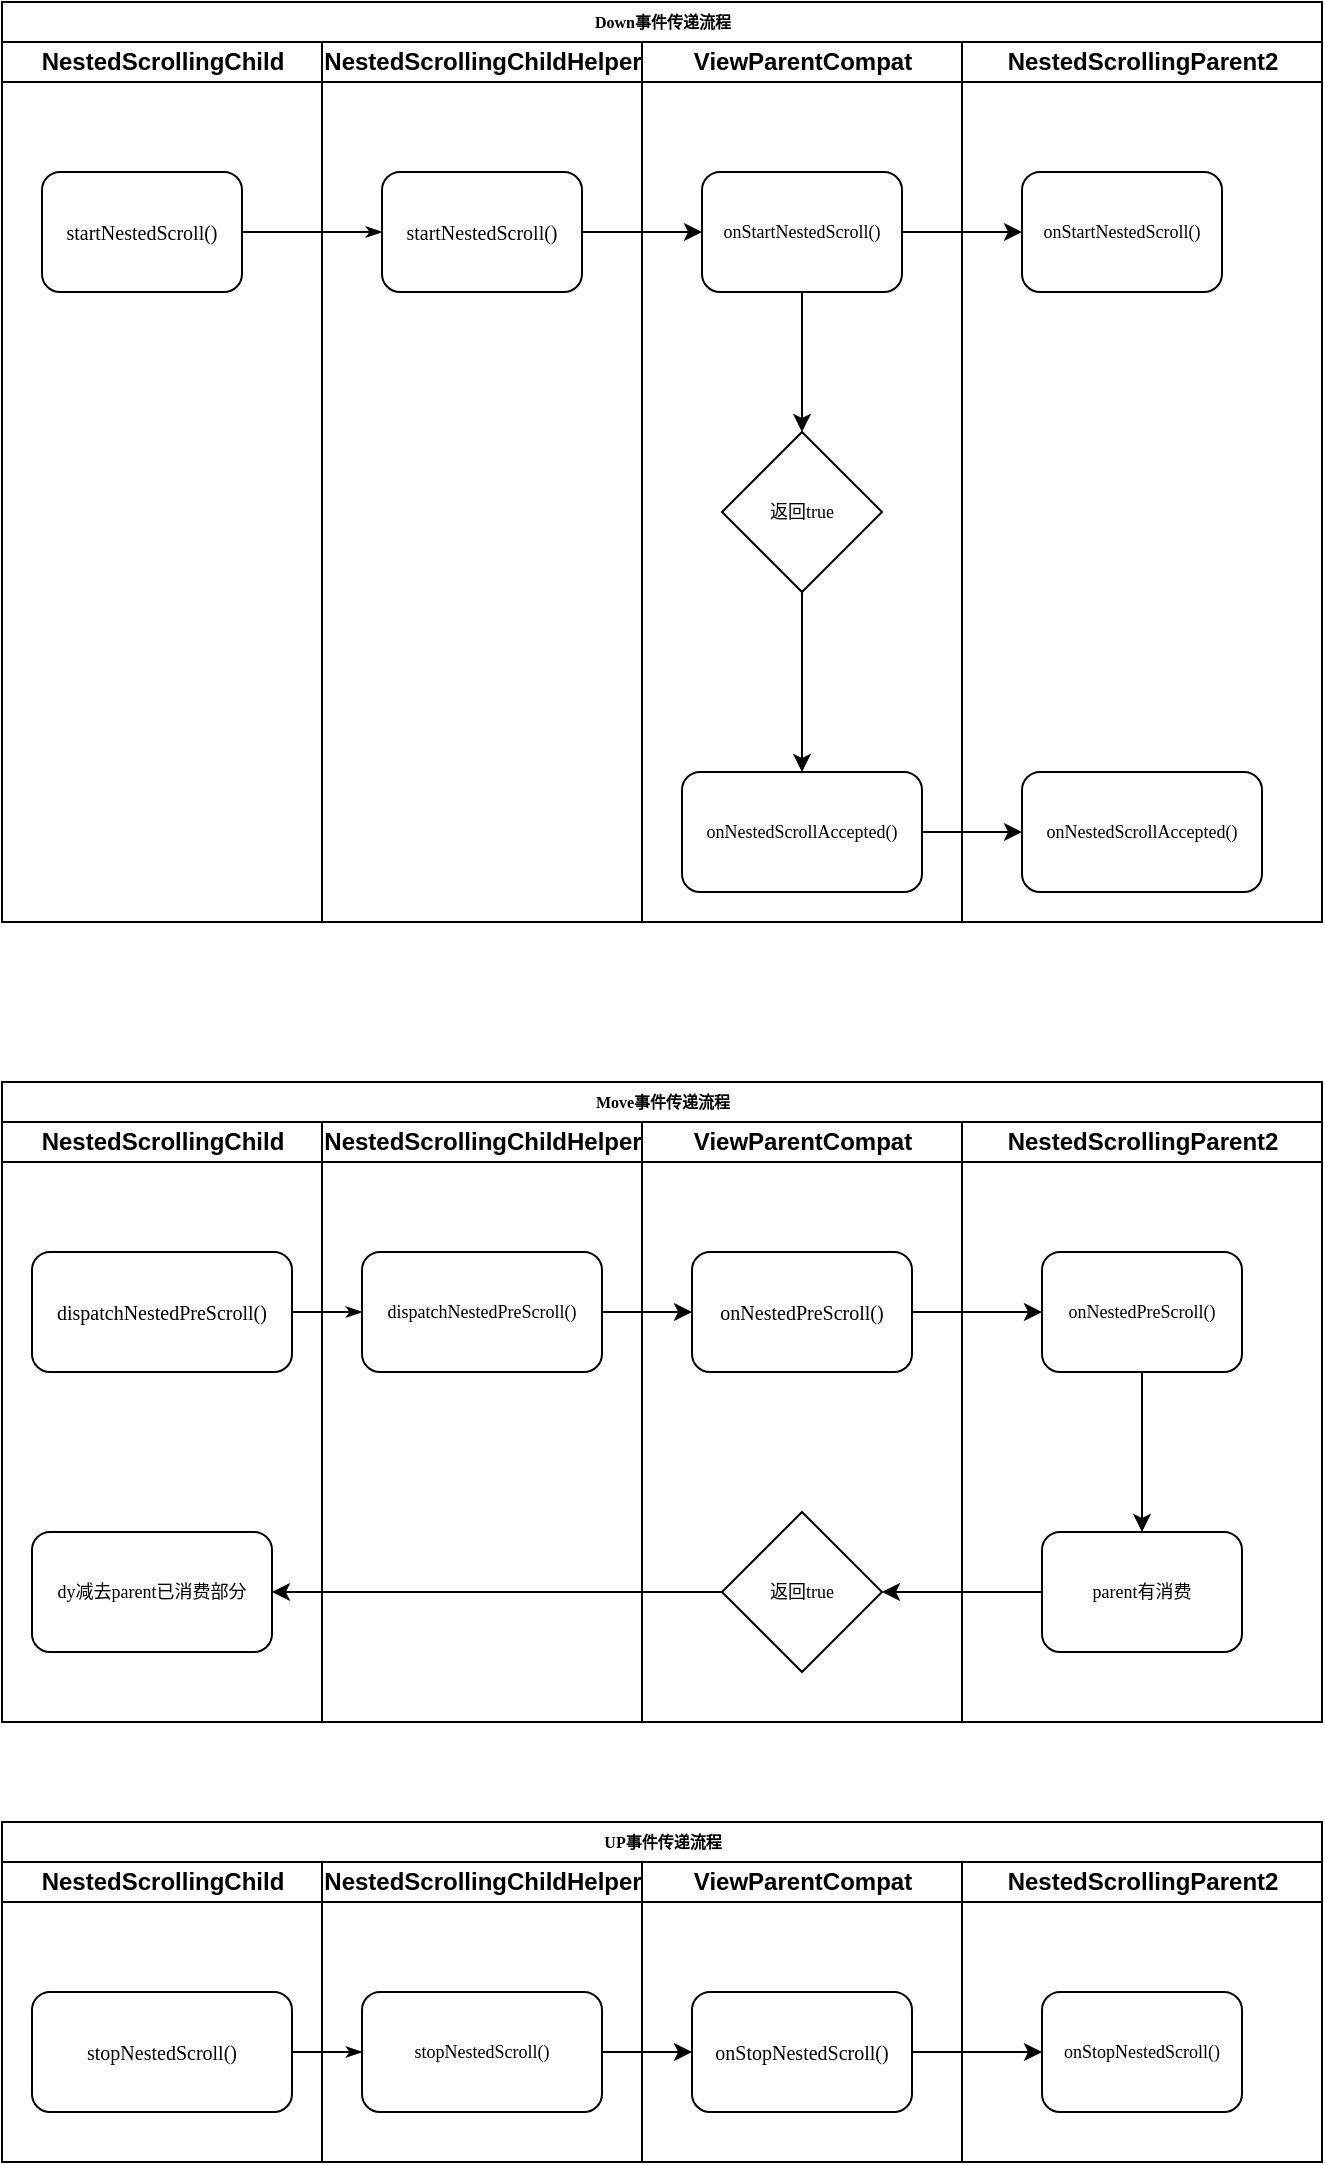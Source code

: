 <mxfile version="22.1.5" type="github" pages="3">
  <diagram id="prtHgNgQTEPvFCAcTncT" name="嵌套滑动流程">
    <mxGraphModel dx="781" dy="823" grid="1" gridSize="10" guides="1" tooltips="1" connect="1" arrows="1" fold="1" page="1" pageScale="1" pageWidth="827" pageHeight="1169" math="0" shadow="0">
      <root>
        <mxCell id="0" />
        <mxCell id="1" parent="0" />
        <mxCell id="AE5qRC9WL9pZ0f7ZzGPy-1" value="Down事件传递流程" style="swimlane;html=1;childLayout=stackLayout;startSize=20;rounded=0;shadow=0;labelBackgroundColor=none;strokeWidth=1;fontFamily=Verdana;fontSize=8;align=center;" vertex="1" parent="1">
          <mxGeometry x="20" y="20" width="660" height="460" as="geometry" />
        </mxCell>
        <mxCell id="AE5qRC9WL9pZ0f7ZzGPy-2" value="&lt;div class=&quot;lake-content&quot;&gt;NestedScrollingChild&lt;/div&gt;" style="swimlane;html=1;startSize=20;" vertex="1" parent="AE5qRC9WL9pZ0f7ZzGPy-1">
          <mxGeometry y="20" width="160" height="440" as="geometry" />
        </mxCell>
        <mxCell id="AE5qRC9WL9pZ0f7ZzGPy-3" value="&lt;font style=&quot;font-size: 10px;&quot;&gt;startNestedScroll()&lt;/font&gt;" style="rounded=1;whiteSpace=wrap;html=1;shadow=0;labelBackgroundColor=none;strokeWidth=1;fontFamily=Verdana;fontSize=8;align=center;" vertex="1" parent="AE5qRC9WL9pZ0f7ZzGPy-2">
          <mxGeometry x="20" y="65" width="100" height="60" as="geometry" />
        </mxCell>
        <mxCell id="AE5qRC9WL9pZ0f7ZzGPy-6" style="edgeStyle=orthogonalEdgeStyle;rounded=1;html=1;labelBackgroundColor=none;startArrow=none;startFill=0;startSize=5;endArrow=classicThin;endFill=1;endSize=5;jettySize=auto;orthogonalLoop=1;strokeWidth=1;fontFamily=Verdana;fontSize=8" edge="1" parent="AE5qRC9WL9pZ0f7ZzGPy-1" source="AE5qRC9WL9pZ0f7ZzGPy-3" target="AE5qRC9WL9pZ0f7ZzGPy-22">
          <mxGeometry relative="1" as="geometry" />
        </mxCell>
        <mxCell id="AE5qRC9WL9pZ0f7ZzGPy-21" value="NestedScrollingChildHelper" style="swimlane;html=1;startSize=20;" vertex="1" parent="AE5qRC9WL9pZ0f7ZzGPy-1">
          <mxGeometry x="160" y="20" width="160" height="440" as="geometry" />
        </mxCell>
        <mxCell id="AE5qRC9WL9pZ0f7ZzGPy-22" value="startNestedScroll()" style="rounded=1;whiteSpace=wrap;html=1;shadow=0;labelBackgroundColor=none;strokeWidth=1;fontFamily=Verdana;fontSize=10;align=center;" vertex="1" parent="AE5qRC9WL9pZ0f7ZzGPy-21">
          <mxGeometry x="30" y="65" width="100" height="60" as="geometry" />
        </mxCell>
        <mxCell id="AE5qRC9WL9pZ0f7ZzGPy-23" value="ViewParentCompat" style="swimlane;html=1;startSize=20;" vertex="1" parent="AE5qRC9WL9pZ0f7ZzGPy-1">
          <mxGeometry x="320" y="20" width="160" height="440" as="geometry" />
        </mxCell>
        <mxCell id="AE5qRC9WL9pZ0f7ZzGPy-51" value="" style="edgeStyle=orthogonalEdgeStyle;rounded=0;orthogonalLoop=1;jettySize=auto;html=1;" edge="1" parent="AE5qRC9WL9pZ0f7ZzGPy-23" source="AE5qRC9WL9pZ0f7ZzGPy-46" target="AE5qRC9WL9pZ0f7ZzGPy-50">
          <mxGeometry relative="1" as="geometry" />
        </mxCell>
        <mxCell id="AE5qRC9WL9pZ0f7ZzGPy-46" value="onStartNestedScroll()" style="rounded=1;whiteSpace=wrap;html=1;shadow=0;labelBackgroundColor=none;strokeWidth=1;fontFamily=Verdana;fontSize=9;align=center;" vertex="1" parent="AE5qRC9WL9pZ0f7ZzGPy-23">
          <mxGeometry x="30" y="65" width="100" height="60" as="geometry" />
        </mxCell>
        <mxCell id="AE5qRC9WL9pZ0f7ZzGPy-53" value="" style="edgeStyle=orthogonalEdgeStyle;rounded=0;orthogonalLoop=1;jettySize=auto;html=1;" edge="1" parent="AE5qRC9WL9pZ0f7ZzGPy-23" source="AE5qRC9WL9pZ0f7ZzGPy-50" target="AE5qRC9WL9pZ0f7ZzGPy-52">
          <mxGeometry relative="1" as="geometry" />
        </mxCell>
        <mxCell id="AE5qRC9WL9pZ0f7ZzGPy-50" value="返回true" style="rhombus;whiteSpace=wrap;html=1;fontSize=9;fontFamily=Verdana;rounded=0;shadow=0;labelBackgroundColor=none;strokeWidth=1;" vertex="1" parent="AE5qRC9WL9pZ0f7ZzGPy-23">
          <mxGeometry x="40" y="195" width="80" height="80" as="geometry" />
        </mxCell>
        <mxCell id="AE5qRC9WL9pZ0f7ZzGPy-52" value="onNestedScrollAccepted()" style="whiteSpace=wrap;html=1;fontSize=9;fontFamily=Verdana;rounded=1;shadow=0;labelBackgroundColor=none;strokeWidth=1;" vertex="1" parent="AE5qRC9WL9pZ0f7ZzGPy-23">
          <mxGeometry x="20" y="365" width="120" height="60" as="geometry" />
        </mxCell>
        <mxCell id="AE5qRC9WL9pZ0f7ZzGPy-47" value="" style="edgeStyle=orthogonalEdgeStyle;rounded=0;orthogonalLoop=1;jettySize=auto;html=1;" edge="1" parent="AE5qRC9WL9pZ0f7ZzGPy-1" source="AE5qRC9WL9pZ0f7ZzGPy-22" target="AE5qRC9WL9pZ0f7ZzGPy-46">
          <mxGeometry relative="1" as="geometry" />
        </mxCell>
        <mxCell id="AE5qRC9WL9pZ0f7ZzGPy-49" value="" style="edgeStyle=orthogonalEdgeStyle;rounded=0;orthogonalLoop=1;jettySize=auto;html=1;" edge="1" parent="AE5qRC9WL9pZ0f7ZzGPy-1" source="AE5qRC9WL9pZ0f7ZzGPy-46" target="AE5qRC9WL9pZ0f7ZzGPy-48">
          <mxGeometry relative="1" as="geometry" />
        </mxCell>
        <mxCell id="AE5qRC9WL9pZ0f7ZzGPy-55" value="" style="edgeStyle=orthogonalEdgeStyle;rounded=0;orthogonalLoop=1;jettySize=auto;html=1;" edge="1" parent="AE5qRC9WL9pZ0f7ZzGPy-1" source="AE5qRC9WL9pZ0f7ZzGPy-52" target="AE5qRC9WL9pZ0f7ZzGPy-54">
          <mxGeometry relative="1" as="geometry" />
        </mxCell>
        <mxCell id="AE5qRC9WL9pZ0f7ZzGPy-28" value="NestedScrollingParent2" style="swimlane;html=1;startSize=20;" vertex="1" parent="AE5qRC9WL9pZ0f7ZzGPy-1">
          <mxGeometry x="480" y="20" width="180" height="440" as="geometry" />
        </mxCell>
        <mxCell id="AE5qRC9WL9pZ0f7ZzGPy-48" value="onStartNestedScroll()" style="rounded=1;whiteSpace=wrap;html=1;shadow=0;labelBackgroundColor=none;strokeWidth=1;fontFamily=Verdana;fontSize=9;align=center;" vertex="1" parent="AE5qRC9WL9pZ0f7ZzGPy-28">
          <mxGeometry x="30" y="65" width="100" height="60" as="geometry" />
        </mxCell>
        <mxCell id="AE5qRC9WL9pZ0f7ZzGPy-54" value="onNestedScrollAccepted()" style="whiteSpace=wrap;html=1;fontSize=9;fontFamily=Verdana;rounded=1;shadow=0;labelBackgroundColor=none;strokeWidth=1;" vertex="1" parent="AE5qRC9WL9pZ0f7ZzGPy-28">
          <mxGeometry x="30" y="365" width="120" height="60" as="geometry" />
        </mxCell>
        <mxCell id="AE5qRC9WL9pZ0f7ZzGPy-58" value="Move事件传递流程" style="swimlane;html=1;childLayout=stackLayout;startSize=20;rounded=0;shadow=0;labelBackgroundColor=none;strokeWidth=1;fontFamily=Verdana;fontSize=8;align=center;" vertex="1" parent="1">
          <mxGeometry x="20" y="560" width="660" height="320" as="geometry" />
        </mxCell>
        <mxCell id="AE5qRC9WL9pZ0f7ZzGPy-59" value="&lt;div class=&quot;lake-content&quot;&gt;NestedScrollingChild&lt;/div&gt;" style="swimlane;html=1;startSize=20;" vertex="1" parent="AE5qRC9WL9pZ0f7ZzGPy-58">
          <mxGeometry y="20" width="160" height="300" as="geometry" />
        </mxCell>
        <mxCell id="AE5qRC9WL9pZ0f7ZzGPy-60" value="&lt;div data-lake_diagram_content_editor_data=&quot;true&quot; style=&quot;font-size: 10px;&quot;&gt;dispatchNestedPreScroll()&lt;/div&gt;" style="rounded=1;whiteSpace=wrap;html=1;shadow=0;labelBackgroundColor=none;strokeWidth=1;fontFamily=Verdana;fontSize=10;align=center;" vertex="1" parent="AE5qRC9WL9pZ0f7ZzGPy-59">
          <mxGeometry x="15" y="65" width="130" height="60" as="geometry" />
        </mxCell>
        <mxCell id="AE5qRC9WL9pZ0f7ZzGPy-76" value="dy减去parent已消费部分" style="whiteSpace=wrap;html=1;fontSize=9;fontFamily=Verdana;rounded=1;shadow=0;labelBackgroundColor=none;strokeWidth=1;" vertex="1" parent="AE5qRC9WL9pZ0f7ZzGPy-59">
          <mxGeometry x="15" y="205" width="120" height="60" as="geometry" />
        </mxCell>
        <mxCell id="AE5qRC9WL9pZ0f7ZzGPy-61" style="edgeStyle=orthogonalEdgeStyle;rounded=1;html=1;labelBackgroundColor=none;startArrow=none;startFill=0;startSize=5;endArrow=classicThin;endFill=1;endSize=5;jettySize=auto;orthogonalLoop=1;strokeWidth=1;fontFamily=Verdana;fontSize=8" edge="1" parent="AE5qRC9WL9pZ0f7ZzGPy-58" source="AE5qRC9WL9pZ0f7ZzGPy-60" target="AE5qRC9WL9pZ0f7ZzGPy-63">
          <mxGeometry relative="1" as="geometry" />
        </mxCell>
        <mxCell id="AE5qRC9WL9pZ0f7ZzGPy-62" value="NestedScrollingChildHelper" style="swimlane;html=1;startSize=20;" vertex="1" parent="AE5qRC9WL9pZ0f7ZzGPy-58">
          <mxGeometry x="160" y="20" width="160" height="300" as="geometry" />
        </mxCell>
        <mxCell id="AE5qRC9WL9pZ0f7ZzGPy-63" value="dispatchNestedPreScroll()" style="rounded=1;whiteSpace=wrap;html=1;shadow=0;labelBackgroundColor=none;strokeWidth=1;fontFamily=Verdana;fontSize=9;align=center;" vertex="1" parent="AE5qRC9WL9pZ0f7ZzGPy-62">
          <mxGeometry x="20" y="65" width="120" height="60" as="geometry" />
        </mxCell>
        <mxCell id="AE5qRC9WL9pZ0f7ZzGPy-64" value="ViewParentCompat" style="swimlane;html=1;startSize=20;" vertex="1" parent="AE5qRC9WL9pZ0f7ZzGPy-58">
          <mxGeometry x="320" y="20" width="160" height="300" as="geometry" />
        </mxCell>
        <mxCell id="AE5qRC9WL9pZ0f7ZzGPy-66" value="onNestedPreScroll()" style="rounded=1;whiteSpace=wrap;html=1;shadow=0;labelBackgroundColor=none;strokeWidth=1;fontFamily=Verdana;fontSize=10;align=center;" vertex="1" parent="AE5qRC9WL9pZ0f7ZzGPy-64">
          <mxGeometry x="25" y="65" width="110" height="60" as="geometry" />
        </mxCell>
        <mxCell id="AE5qRC9WL9pZ0f7ZzGPy-68" value="返回true" style="rhombus;whiteSpace=wrap;html=1;fontSize=9;fontFamily=Verdana;rounded=0;shadow=0;labelBackgroundColor=none;strokeWidth=1;" vertex="1" parent="AE5qRC9WL9pZ0f7ZzGPy-64">
          <mxGeometry x="40" y="195" width="80" height="80" as="geometry" />
        </mxCell>
        <mxCell id="AE5qRC9WL9pZ0f7ZzGPy-70" value="" style="edgeStyle=orthogonalEdgeStyle;rounded=0;orthogonalLoop=1;jettySize=auto;html=1;" edge="1" parent="AE5qRC9WL9pZ0f7ZzGPy-58" source="AE5qRC9WL9pZ0f7ZzGPy-63" target="AE5qRC9WL9pZ0f7ZzGPy-66">
          <mxGeometry relative="1" as="geometry" />
        </mxCell>
        <mxCell id="AE5qRC9WL9pZ0f7ZzGPy-71" value="" style="edgeStyle=orthogonalEdgeStyle;rounded=0;orthogonalLoop=1;jettySize=auto;html=1;" edge="1" parent="AE5qRC9WL9pZ0f7ZzGPy-58" source="AE5qRC9WL9pZ0f7ZzGPy-66" target="AE5qRC9WL9pZ0f7ZzGPy-74">
          <mxGeometry relative="1" as="geometry" />
        </mxCell>
        <mxCell id="AE5qRC9WL9pZ0f7ZzGPy-73" value="NestedScrollingParent2" style="swimlane;html=1;startSize=20;" vertex="1" parent="AE5qRC9WL9pZ0f7ZzGPy-58">
          <mxGeometry x="480" y="20" width="180" height="300" as="geometry" />
        </mxCell>
        <mxCell id="AE5qRC9WL9pZ0f7ZzGPy-79" value="" style="edgeStyle=orthogonalEdgeStyle;rounded=0;orthogonalLoop=1;jettySize=auto;html=1;" edge="1" parent="AE5qRC9WL9pZ0f7ZzGPy-73" source="AE5qRC9WL9pZ0f7ZzGPy-74" target="AE5qRC9WL9pZ0f7ZzGPy-78">
          <mxGeometry relative="1" as="geometry" />
        </mxCell>
        <mxCell id="AE5qRC9WL9pZ0f7ZzGPy-74" value="onNestedPreScroll()" style="rounded=1;whiteSpace=wrap;html=1;shadow=0;labelBackgroundColor=none;strokeWidth=1;fontFamily=Verdana;fontSize=9;align=center;" vertex="1" parent="AE5qRC9WL9pZ0f7ZzGPy-73">
          <mxGeometry x="40" y="65" width="100" height="60" as="geometry" />
        </mxCell>
        <mxCell id="AE5qRC9WL9pZ0f7ZzGPy-78" value="parent有消费" style="rounded=1;whiteSpace=wrap;html=1;shadow=0;labelBackgroundColor=none;strokeWidth=1;fontFamily=Verdana;fontSize=9;align=center;" vertex="1" parent="AE5qRC9WL9pZ0f7ZzGPy-73">
          <mxGeometry x="40" y="205" width="100" height="60" as="geometry" />
        </mxCell>
        <mxCell id="AE5qRC9WL9pZ0f7ZzGPy-80" value="" style="edgeStyle=orthogonalEdgeStyle;rounded=0;orthogonalLoop=1;jettySize=auto;html=1;" edge="1" parent="AE5qRC9WL9pZ0f7ZzGPy-58" source="AE5qRC9WL9pZ0f7ZzGPy-78" target="AE5qRC9WL9pZ0f7ZzGPy-68">
          <mxGeometry relative="1" as="geometry" />
        </mxCell>
        <mxCell id="AE5qRC9WL9pZ0f7ZzGPy-82" value="" style="edgeStyle=orthogonalEdgeStyle;rounded=0;orthogonalLoop=1;jettySize=auto;html=1;entryX=1;entryY=0.5;entryDx=0;entryDy=0;" edge="1" parent="AE5qRC9WL9pZ0f7ZzGPy-58" source="AE5qRC9WL9pZ0f7ZzGPy-68" target="AE5qRC9WL9pZ0f7ZzGPy-76">
          <mxGeometry relative="1" as="geometry">
            <mxPoint x="300" y="255" as="targetPoint" />
          </mxGeometry>
        </mxCell>
        <mxCell id="AE5qRC9WL9pZ0f7ZzGPy-83" value="UP事件传递流程" style="swimlane;html=1;childLayout=stackLayout;startSize=20;rounded=0;shadow=0;labelBackgroundColor=none;strokeWidth=1;fontFamily=Verdana;fontSize=8;align=center;" vertex="1" parent="1">
          <mxGeometry x="20" y="930" width="660" height="170" as="geometry" />
        </mxCell>
        <mxCell id="AE5qRC9WL9pZ0f7ZzGPy-84" value="&lt;div class=&quot;lake-content&quot;&gt;NestedScrollingChild&lt;/div&gt;" style="swimlane;html=1;startSize=20;" vertex="1" parent="AE5qRC9WL9pZ0f7ZzGPy-83">
          <mxGeometry y="20" width="160" height="150" as="geometry" />
        </mxCell>
        <mxCell id="AE5qRC9WL9pZ0f7ZzGPy-85" value="&lt;div data-lake_diagram_content_editor_data=&quot;true&quot; style=&quot;font-size: 10px;&quot;&gt;stopNestedScroll()&lt;/div&gt;" style="rounded=1;whiteSpace=wrap;html=1;shadow=0;labelBackgroundColor=none;strokeWidth=1;fontFamily=Verdana;fontSize=10;align=center;" vertex="1" parent="AE5qRC9WL9pZ0f7ZzGPy-84">
          <mxGeometry x="15" y="65" width="130" height="60" as="geometry" />
        </mxCell>
        <mxCell id="AE5qRC9WL9pZ0f7ZzGPy-87" style="edgeStyle=orthogonalEdgeStyle;rounded=1;html=1;labelBackgroundColor=none;startArrow=none;startFill=0;startSize=5;endArrow=classicThin;endFill=1;endSize=5;jettySize=auto;orthogonalLoop=1;strokeWidth=1;fontFamily=Verdana;fontSize=8" edge="1" parent="AE5qRC9WL9pZ0f7ZzGPy-83" source="AE5qRC9WL9pZ0f7ZzGPy-85" target="AE5qRC9WL9pZ0f7ZzGPy-89">
          <mxGeometry relative="1" as="geometry" />
        </mxCell>
        <mxCell id="AE5qRC9WL9pZ0f7ZzGPy-88" value="NestedScrollingChildHelper" style="swimlane;html=1;startSize=20;" vertex="1" parent="AE5qRC9WL9pZ0f7ZzGPy-83">
          <mxGeometry x="160" y="20" width="160" height="150" as="geometry" />
        </mxCell>
        <mxCell id="AE5qRC9WL9pZ0f7ZzGPy-89" value="stopNestedScroll()" style="rounded=1;whiteSpace=wrap;html=1;shadow=0;labelBackgroundColor=none;strokeWidth=1;fontFamily=Verdana;fontSize=9;align=center;" vertex="1" parent="AE5qRC9WL9pZ0f7ZzGPy-88">
          <mxGeometry x="20" y="65" width="120" height="60" as="geometry" />
        </mxCell>
        <mxCell id="AE5qRC9WL9pZ0f7ZzGPy-90" value="ViewParentCompat" style="swimlane;html=1;startSize=20;" vertex="1" parent="AE5qRC9WL9pZ0f7ZzGPy-83">
          <mxGeometry x="320" y="20" width="160" height="150" as="geometry" />
        </mxCell>
        <mxCell id="AE5qRC9WL9pZ0f7ZzGPy-91" value="onStopNestedScroll()" style="rounded=1;whiteSpace=wrap;html=1;shadow=0;labelBackgroundColor=none;strokeWidth=1;fontFamily=Verdana;fontSize=10;align=center;" vertex="1" parent="AE5qRC9WL9pZ0f7ZzGPy-90">
          <mxGeometry x="25" y="65" width="110" height="60" as="geometry" />
        </mxCell>
        <mxCell id="AE5qRC9WL9pZ0f7ZzGPy-93" value="" style="edgeStyle=orthogonalEdgeStyle;rounded=0;orthogonalLoop=1;jettySize=auto;html=1;" edge="1" parent="AE5qRC9WL9pZ0f7ZzGPy-83" source="AE5qRC9WL9pZ0f7ZzGPy-89" target="AE5qRC9WL9pZ0f7ZzGPy-91">
          <mxGeometry relative="1" as="geometry" />
        </mxCell>
        <mxCell id="AE5qRC9WL9pZ0f7ZzGPy-94" value="" style="edgeStyle=orthogonalEdgeStyle;rounded=0;orthogonalLoop=1;jettySize=auto;html=1;" edge="1" parent="AE5qRC9WL9pZ0f7ZzGPy-83" source="AE5qRC9WL9pZ0f7ZzGPy-91" target="AE5qRC9WL9pZ0f7ZzGPy-97">
          <mxGeometry relative="1" as="geometry" />
        </mxCell>
        <mxCell id="AE5qRC9WL9pZ0f7ZzGPy-95" value="NestedScrollingParent2" style="swimlane;html=1;startSize=20;" vertex="1" parent="AE5qRC9WL9pZ0f7ZzGPy-83">
          <mxGeometry x="480" y="20" width="180" height="150" as="geometry" />
        </mxCell>
        <mxCell id="AE5qRC9WL9pZ0f7ZzGPy-97" value="onStopNestedScroll()" style="rounded=1;whiteSpace=wrap;html=1;shadow=0;labelBackgroundColor=none;strokeWidth=1;fontFamily=Verdana;fontSize=9;align=center;" vertex="1" parent="AE5qRC9WL9pZ0f7ZzGPy-95">
          <mxGeometry x="40" y="65" width="100" height="60" as="geometry" />
        </mxCell>
      </root>
    </mxGraphModel>
  </diagram>
  <diagram id="A8Ec0wlQUtxTgQ_83cHI" name="非嵌套滑动流程">
    <mxGraphModel dx="997" dy="966" grid="1" gridSize="10" guides="1" tooltips="1" connect="1" arrows="1" fold="1" page="1" pageScale="1" pageWidth="827" pageHeight="1169" math="0" shadow="0">
      <root>
        <mxCell id="0" />
        <mxCell id="1" parent="0" />
        <mxCell id="nfxxKk59a6x3e-10k64r-1" value="&lt;meta charset=&quot;utf-8&quot;&gt;&lt;span style=&quot;color: rgb(0, 0, 0); font-family: Helvetica; font-size: 12px; font-style: normal; font-variant-ligatures: normal; font-variant-caps: normal; font-weight: 400; letter-spacing: normal; orphans: 2; text-align: center; text-indent: 0px; text-transform: none; widows: 2; word-spacing: 0px; -webkit-text-stroke-width: 0px; background-color: rgb(251, 251, 251); text-decoration-thickness: initial; text-decoration-style: initial; text-decoration-color: initial; float: none; display: inline !important;&quot;&gt;onViewCapture&lt;/span&gt;" style="swimlane;html=1;childLayout=stackLayout;startSize=20;rounded=0;shadow=0;labelBackgroundColor=none;strokeWidth=1;fontFamily=Verdana;fontSize=8;align=center;" vertex="1" parent="1">
          <mxGeometry x="60" width="1060" height="2240" as="geometry" />
        </mxCell>
        <mxCell id="nfxxKk59a6x3e-10k64r-2" value="用户" style="swimlane;html=1;startSize=20;" vertex="1" parent="nfxxKk59a6x3e-10k64r-1">
          <mxGeometry y="20" width="170" height="2220" as="geometry" />
        </mxCell>
        <mxCell id="nfxxKk59a6x3e-10k64r-46" value="Actor" style="shape=umlActor;verticalLabelPosition=bottom;verticalAlign=top;html=1;outlineConnect=0;" vertex="1" parent="nfxxKk59a6x3e-10k64r-2">
          <mxGeometry x="55" y="44" width="30" height="60" as="geometry" />
        </mxCell>
        <mxCell id="nfxxKk59a6x3e-10k64r-78" value="MOVE" style="rounded=1;whiteSpace=wrap;html=1;labelBackgroundColor=none;fillColor=#d5e8d4;strokeColor=#82b366;" vertex="1" parent="nfxxKk59a6x3e-10k64r-2">
          <mxGeometry x="25" y="900" width="120" height="60" as="geometry" />
        </mxCell>
        <mxCell id="nfxxKk59a6x3e-10k64r-101" value="UP" style="rounded=1;whiteSpace=wrap;html=1;labelBackgroundColor=none;fillColor=#d5e8d4;strokeColor=#82b366;" vertex="1" parent="nfxxKk59a6x3e-10k64r-2">
          <mxGeometry x="25" y="1350" width="120" height="60" as="geometry" />
        </mxCell>
        <mxCell id="nfxxKk59a6x3e-10k64r-21" value="CoordinateLayout" style="swimlane;html=1;startSize=20;" vertex="1" parent="nfxxKk59a6x3e-10k64r-1">
          <mxGeometry x="170" y="20" width="175" height="2220" as="geometry" />
        </mxCell>
        <mxCell id="nfxxKk59a6x3e-10k64r-53" value="onLayout()" style="whiteSpace=wrap;html=1;verticalAlign=middle;rounded=1;" vertex="1" parent="nfxxKk59a6x3e-10k64r-21">
          <mxGeometry x="20" y="210" width="120" height="60" as="geometry" />
        </mxCell>
        <mxCell id="nfxxKk59a6x3e-10k64r-79" value="onTouchEvent" style="rounded=1;whiteSpace=wrap;html=1;" vertex="1" parent="nfxxKk59a6x3e-10k64r-21">
          <mxGeometry x="27.5" y="900" width="120" height="60" as="geometry" />
        </mxCell>
        <mxCell id="nfxxKk59a6x3e-10k64r-104" value="onTouchEvent" style="rounded=1;whiteSpace=wrap;html=1;" vertex="1" parent="nfxxKk59a6x3e-10k64r-21">
          <mxGeometry x="27.5" y="1350" width="120" height="60" as="geometry" />
        </mxCell>
        <mxCell id="nfxxKk59a6x3e-10k64r-23" value="BottomSheetBehavior" style="swimlane;html=1;startSize=20;" vertex="1" parent="nfxxKk59a6x3e-10k64r-1">
          <mxGeometry x="345" y="20" width="180" height="2220" as="geometry" />
        </mxCell>
        <mxCell id="nfxxKk59a6x3e-10k64r-52" value="" style="edgeStyle=orthogonalEdgeStyle;rounded=0;orthogonalLoop=1;jettySize=auto;html=1;" edge="1" parent="nfxxKk59a6x3e-10k64r-23" source="nfxxKk59a6x3e-10k64r-49" target="nfxxKk59a6x3e-10k64r-51">
          <mxGeometry relative="1" as="geometry" />
        </mxCell>
        <mxCell id="nfxxKk59a6x3e-10k64r-49" value="定义behavior" style="whiteSpace=wrap;html=1;verticalAlign=middle;rounded=1;" vertex="1" parent="nfxxKk59a6x3e-10k64r-23">
          <mxGeometry x="20" y="44" width="120" height="60" as="geometry" />
        </mxCell>
        <mxCell id="nfxxKk59a6x3e-10k64r-51" value="创建全局变量&lt;br&gt;dragCallback" style="whiteSpace=wrap;html=1;verticalAlign=middle;rounded=1;" vertex="1" parent="nfxxKk59a6x3e-10k64r-23">
          <mxGeometry x="20" y="130" width="120" height="60" as="geometry" />
        </mxCell>
        <mxCell id="nfxxKk59a6x3e-10k64r-59" value="" style="edgeStyle=orthogonalEdgeStyle;rounded=0;orthogonalLoop=1;jettySize=auto;html=1;" edge="1" parent="nfxxKk59a6x3e-10k64r-23" source="nfxxKk59a6x3e-10k64r-54" target="nfxxKk59a6x3e-10k64r-58">
          <mxGeometry relative="1" as="geometry" />
        </mxCell>
        <mxCell id="nfxxKk59a6x3e-10k64r-54" value="onLayoutChild()" style="whiteSpace=wrap;html=1;verticalAlign=middle;rounded=1;" vertex="1" parent="nfxxKk59a6x3e-10k64r-23">
          <mxGeometry x="20" y="210" width="120" height="60" as="geometry" />
        </mxCell>
        <mxCell id="nfxxKk59a6x3e-10k64r-58" value="计算每种状态的offset" style="whiteSpace=wrap;html=1;verticalAlign=middle;rounded=1;" vertex="1" parent="nfxxKk59a6x3e-10k64r-23">
          <mxGeometry x="20" y="310" width="120" height="60" as="geometry" />
        </mxCell>
        <mxCell id="nfxxKk59a6x3e-10k64r-60" value="DOWN" style="rounded=1;whiteSpace=wrap;html=1;labelBackgroundColor=none;fillColor=#d5e8d4;strokeColor=#82b366;" vertex="1" parent="nfxxKk59a6x3e-10k64r-23">
          <mxGeometry x="-320" y="430" width="120" height="60" as="geometry" />
        </mxCell>
        <mxCell id="nfxxKk59a6x3e-10k64r-62" value="" style="edgeStyle=orthogonalEdgeStyle;rounded=0;orthogonalLoop=1;jettySize=auto;html=1;" edge="1" parent="nfxxKk59a6x3e-10k64r-23" source="nfxxKk59a6x3e-10k64r-60" target="nfxxKk59a6x3e-10k64r-61">
          <mxGeometry relative="1" as="geometry" />
        </mxCell>
        <mxCell id="nfxxKk59a6x3e-10k64r-61" value="onTouchEvent" style="rounded=1;whiteSpace=wrap;html=1;" vertex="1" parent="nfxxKk59a6x3e-10k64r-23">
          <mxGeometry x="-147.5" y="430" width="120" height="60" as="geometry" />
        </mxCell>
        <mxCell id="nfxxKk59a6x3e-10k64r-63" value="onTouchEvent" style="rounded=1;whiteSpace=wrap;html=1;" vertex="1" parent="nfxxKk59a6x3e-10k64r-23">
          <mxGeometry x="20" y="430" width="120" height="60" as="geometry" />
        </mxCell>
        <mxCell id="nfxxKk59a6x3e-10k64r-64" value="" style="edgeStyle=orthogonalEdgeStyle;rounded=0;orthogonalLoop=1;jettySize=auto;html=1;" edge="1" parent="nfxxKk59a6x3e-10k64r-23" source="nfxxKk59a6x3e-10k64r-61" target="nfxxKk59a6x3e-10k64r-63">
          <mxGeometry relative="1" as="geometry" />
        </mxCell>
        <mxCell id="nfxxKk59a6x3e-10k64r-75" value="onViewCapture" style="rounded=1;whiteSpace=wrap;html=1;fillColor=#dae8fc;strokeColor=#6c8ebf;" vertex="1" parent="nfxxKk59a6x3e-10k64r-23">
          <mxGeometry x="20" y="780" width="120" height="60" as="geometry" />
        </mxCell>
        <mxCell id="nfxxKk59a6x3e-10k64r-81" value="onTouchEvent" style="rounded=1;whiteSpace=wrap;html=1;" vertex="1" parent="nfxxKk59a6x3e-10k64r-23">
          <mxGeometry x="20" y="900" width="120" height="60" as="geometry" />
        </mxCell>
        <mxCell id="nfxxKk59a6x3e-10k64r-98" value="onViewPositionChanged" style="whiteSpace=wrap;html=1;rounded=1;fillColor=#dae8fc;strokeColor=#6c8ebf;" vertex="1" parent="nfxxKk59a6x3e-10k64r-23">
          <mxGeometry x="10" y="1129" width="140" height="60" as="geometry" />
        </mxCell>
        <mxCell id="nfxxKk59a6x3e-10k64r-106" value="onTouchEvent" style="rounded=1;whiteSpace=wrap;html=1;" vertex="1" parent="nfxxKk59a6x3e-10k64r-23">
          <mxGeometry x="30" y="1350" width="120" height="60" as="geometry" />
        </mxCell>
        <mxCell id="nfxxKk59a6x3e-10k64r-125" value="onViewRelease" style="whiteSpace=wrap;html=1;rounded=1;fillColor=#dae8fc;strokeColor=#6c8ebf;" vertex="1" parent="nfxxKk59a6x3e-10k64r-23">
          <mxGeometry x="30" y="1720" width="120" height="60" as="geometry" />
        </mxCell>
        <mxCell id="nfxxKk59a6x3e-10k64r-28" value="ViewDragHelper" style="swimlane;html=1;startSize=20;" vertex="1" parent="nfxxKk59a6x3e-10k64r-1">
          <mxGeometry x="525" y="20" width="170" height="2220" as="geometry" />
        </mxCell>
        <mxCell id="nfxxKk59a6x3e-10k64r-56" value="创建viewDragHelper&lt;br&gt;传入dragCallback" style="whiteSpace=wrap;html=1;verticalAlign=middle;rounded=1;" vertex="1" parent="nfxxKk59a6x3e-10k64r-28">
          <mxGeometry x="20" y="210" width="120" height="60" as="geometry" />
        </mxCell>
        <mxCell id="nfxxKk59a6x3e-10k64r-70" value="" style="edgeStyle=orthogonalEdgeStyle;rounded=0;orthogonalLoop=1;jettySize=auto;html=1;" edge="1" parent="nfxxKk59a6x3e-10k64r-28" source="nfxxKk59a6x3e-10k64r-65" target="nfxxKk59a6x3e-10k64r-69">
          <mxGeometry relative="1" as="geometry" />
        </mxCell>
        <mxCell id="nfxxKk59a6x3e-10k64r-65" value="processTouchEvent" style="rounded=1;whiteSpace=wrap;html=1;" vertex="1" parent="nfxxKk59a6x3e-10k64r-28">
          <mxGeometry x="20" y="430" width="120" height="60" as="geometry" />
        </mxCell>
        <mxCell id="nfxxKk59a6x3e-10k64r-72" value="" style="edgeStyle=orthogonalEdgeStyle;rounded=0;orthogonalLoop=1;jettySize=auto;html=1;" edge="1" parent="nfxxKk59a6x3e-10k64r-28" source="nfxxKk59a6x3e-10k64r-69" target="nfxxKk59a6x3e-10k64r-71">
          <mxGeometry relative="1" as="geometry" />
        </mxCell>
        <mxCell id="nfxxKk59a6x3e-10k64r-69" value="tryCaptureViewForDrag" style="rounded=1;whiteSpace=wrap;html=1;" vertex="1" parent="nfxxKk59a6x3e-10k64r-28">
          <mxGeometry x="20" y="540" width="120" height="60" as="geometry" />
        </mxCell>
        <mxCell id="nfxxKk59a6x3e-10k64r-74" value="" style="edgeStyle=orthogonalEdgeStyle;rounded=0;orthogonalLoop=1;jettySize=auto;html=1;" edge="1" parent="nfxxKk59a6x3e-10k64r-28" source="nfxxKk59a6x3e-10k64r-71" target="nfxxKk59a6x3e-10k64r-73">
          <mxGeometry relative="1" as="geometry" />
        </mxCell>
        <mxCell id="nfxxKk59a6x3e-10k64r-71" value="captureChildView" style="rounded=1;whiteSpace=wrap;html=1;" vertex="1" parent="nfxxKk59a6x3e-10k64r-28">
          <mxGeometry x="20" y="650" width="120" height="60" as="geometry" />
        </mxCell>
        <mxCell id="nfxxKk59a6x3e-10k64r-73" value="mCapturedView赋值&lt;br&gt;拖拽状态&lt;span style=&quot;background-color: rgb(169, 196, 235);&quot;&gt;START_DRAGGING&lt;/span&gt;" style="rounded=1;whiteSpace=wrap;html=1;" vertex="1" parent="nfxxKk59a6x3e-10k64r-28">
          <mxGeometry x="20" y="780" width="120" height="60" as="geometry" />
        </mxCell>
        <mxCell id="nfxxKk59a6x3e-10k64r-110" value="" style="edgeStyle=orthogonalEdgeStyle;rounded=0;orthogonalLoop=1;jettySize=auto;html=1;" edge="1" parent="nfxxKk59a6x3e-10k64r-28" source="nfxxKk59a6x3e-10k64r-83" target="nfxxKk59a6x3e-10k64r-87">
          <mxGeometry relative="1" as="geometry" />
        </mxCell>
        <mxCell id="nfxxKk59a6x3e-10k64r-83" value="processTouchEvent" style="rounded=1;whiteSpace=wrap;html=1;" vertex="1" parent="nfxxKk59a6x3e-10k64r-28">
          <mxGeometry x="20" y="900" width="120" height="60" as="geometry" />
        </mxCell>
        <mxCell id="nfxxKk59a6x3e-10k64r-90" value="" style="edgeStyle=orthogonalEdgeStyle;rounded=0;orthogonalLoop=1;jettySize=auto;html=1;" edge="1" parent="nfxxKk59a6x3e-10k64r-28" source="nfxxKk59a6x3e-10k64r-87" target="nfxxKk59a6x3e-10k64r-89">
          <mxGeometry relative="1" as="geometry" />
        </mxCell>
        <mxCell id="nfxxKk59a6x3e-10k64r-87" value="拖拽状态STATE_DRAGGING?" style="rhombus;whiteSpace=wrap;html=1;rounded=0;" vertex="1" parent="nfxxKk59a6x3e-10k64r-28">
          <mxGeometry x="40" y="1000" width="80" height="80" as="geometry" />
        </mxCell>
        <mxCell id="nfxxKk59a6x3e-10k64r-89" value="dragTo" style="whiteSpace=wrap;html=1;rounded=1;" vertex="1" parent="nfxxKk59a6x3e-10k64r-28">
          <mxGeometry x="20" y="1129" width="120" height="60" as="geometry" />
        </mxCell>
        <mxCell id="nfxxKk59a6x3e-10k64r-114" value="" style="edgeStyle=orthogonalEdgeStyle;rounded=0;orthogonalLoop=1;jettySize=auto;html=1;" edge="1" parent="nfxxKk59a6x3e-10k64r-28" source="nfxxKk59a6x3e-10k64r-108" target="nfxxKk59a6x3e-10k64r-113">
          <mxGeometry relative="1" as="geometry" />
        </mxCell>
        <mxCell id="nfxxKk59a6x3e-10k64r-108" value="processTouchEvent" style="rounded=1;whiteSpace=wrap;html=1;" vertex="1" parent="nfxxKk59a6x3e-10k64r-28">
          <mxGeometry x="20" y="1350" width="120" height="60" as="geometry" />
        </mxCell>
        <mxCell id="nfxxKk59a6x3e-10k64r-116" value="" style="edgeStyle=orthogonalEdgeStyle;rounded=0;orthogonalLoop=1;jettySize=auto;html=1;" edge="1" parent="nfxxKk59a6x3e-10k64r-28" source="nfxxKk59a6x3e-10k64r-113" target="nfxxKk59a6x3e-10k64r-115">
          <mxGeometry relative="1" as="geometry" />
        </mxCell>
        <mxCell id="nfxxKk59a6x3e-10k64r-113" value="拖拽状态&lt;br&gt;STATE_DRAGGING?" style="rhombus;whiteSpace=wrap;html=1;rounded=1;" vertex="1" parent="nfxxKk59a6x3e-10k64r-28">
          <mxGeometry x="40" y="1470" width="80" height="80" as="geometry" />
        </mxCell>
        <mxCell id="nfxxKk59a6x3e-10k64r-118" value="" style="edgeStyle=orthogonalEdgeStyle;rounded=0;orthogonalLoop=1;jettySize=auto;html=1;" edge="1" parent="nfxxKk59a6x3e-10k64r-28" source="nfxxKk59a6x3e-10k64r-115" target="nfxxKk59a6x3e-10k64r-117">
          <mxGeometry relative="1" as="geometry" />
        </mxCell>
        <mxCell id="nfxxKk59a6x3e-10k64r-115" value="releaseViewForPointerUp" style="whiteSpace=wrap;html=1;rounded=1;" vertex="1" parent="nfxxKk59a6x3e-10k64r-28">
          <mxGeometry x="20" y="1600" width="120" height="60" as="geometry" />
        </mxCell>
        <mxCell id="nfxxKk59a6x3e-10k64r-122" value="" style="edgeStyle=orthogonalEdgeStyle;rounded=0;orthogonalLoop=1;jettySize=auto;html=1;" edge="1" parent="nfxxKk59a6x3e-10k64r-28" source="nfxxKk59a6x3e-10k64r-117" target="nfxxKk59a6x3e-10k64r-121">
          <mxGeometry relative="1" as="geometry" />
        </mxCell>
        <mxCell id="nfxxKk59a6x3e-10k64r-117" value="计算速度&lt;br&gt;dispatchViewRelease" style="whiteSpace=wrap;html=1;rounded=1;" vertex="1" parent="nfxxKk59a6x3e-10k64r-28">
          <mxGeometry x="20" y="1720" width="120" height="60" as="geometry" />
        </mxCell>
        <mxCell id="nfxxKk59a6x3e-10k64r-124" value="" style="edgeStyle=orthogonalEdgeStyle;rounded=0;orthogonalLoop=1;jettySize=auto;html=1;" edge="1" parent="nfxxKk59a6x3e-10k64r-28" source="nfxxKk59a6x3e-10k64r-121" target="nfxxKk59a6x3e-10k64r-123">
          <mxGeometry relative="1" as="geometry" />
        </mxCell>
        <mxCell id="nfxxKk59a6x3e-10k64r-121" value="拖拽状态&lt;br&gt;STATE_DRAGGING？" style="rhombus;whiteSpace=wrap;html=1;rounded=1;" vertex="1" parent="nfxxKk59a6x3e-10k64r-28">
          <mxGeometry x="40" y="1840" width="80" height="80" as="geometry" />
        </mxCell>
        <mxCell id="nfxxKk59a6x3e-10k64r-123" value="修改状态&lt;br&gt;STATE_IDLE" style="whiteSpace=wrap;html=1;rounded=1;" vertex="1" parent="nfxxKk59a6x3e-10k64r-28">
          <mxGeometry x="20" y="1970" width="120" height="60" as="geometry" />
        </mxCell>
        <mxCell id="nfxxKk59a6x3e-10k64r-37" value="ViewParentCompat" style="swimlane;html=1;startSize=20;" vertex="1" parent="nfxxKk59a6x3e-10k64r-1">
          <mxGeometry x="695" y="20" width="180" height="2220" as="geometry" />
        </mxCell>
        <mxCell id="nfxxKk59a6x3e-10k64r-91" value="offsetTopAndBottom" style="whiteSpace=wrap;html=1;rounded=1;" vertex="1" parent="nfxxKk59a6x3e-10k64r-37">
          <mxGeometry x="30" y="1129" width="120" height="60" as="geometry" />
        </mxCell>
        <mxCell id="nfxxKk59a6x3e-10k64r-50" value="" style="edgeStyle=orthogonalEdgeStyle;rounded=0;orthogonalLoop=1;jettySize=auto;html=1;" edge="1" parent="nfxxKk59a6x3e-10k64r-1" source="nfxxKk59a6x3e-10k64r-46" target="nfxxKk59a6x3e-10k64r-49">
          <mxGeometry relative="1" as="geometry" />
        </mxCell>
        <mxCell id="nfxxKk59a6x3e-10k64r-55" value="" style="edgeStyle=orthogonalEdgeStyle;rounded=0;orthogonalLoop=1;jettySize=auto;html=1;" edge="1" parent="nfxxKk59a6x3e-10k64r-1" source="nfxxKk59a6x3e-10k64r-53" target="nfxxKk59a6x3e-10k64r-54">
          <mxGeometry relative="1" as="geometry" />
        </mxCell>
        <mxCell id="nfxxKk59a6x3e-10k64r-57" value="" style="edgeStyle=orthogonalEdgeStyle;rounded=0;orthogonalLoop=1;jettySize=auto;html=1;" edge="1" parent="nfxxKk59a6x3e-10k64r-1" source="nfxxKk59a6x3e-10k64r-54" target="nfxxKk59a6x3e-10k64r-56">
          <mxGeometry relative="1" as="geometry" />
        </mxCell>
        <mxCell id="nfxxKk59a6x3e-10k64r-66" value="" style="edgeStyle=orthogonalEdgeStyle;rounded=0;orthogonalLoop=1;jettySize=auto;html=1;" edge="1" parent="nfxxKk59a6x3e-10k64r-1" source="nfxxKk59a6x3e-10k64r-63" target="nfxxKk59a6x3e-10k64r-65">
          <mxGeometry relative="1" as="geometry" />
        </mxCell>
        <mxCell id="nfxxKk59a6x3e-10k64r-76" value="" style="edgeStyle=orthogonalEdgeStyle;rounded=0;orthogonalLoop=1;jettySize=auto;html=1;exitX=0;exitY=0.5;exitDx=0;exitDy=0;entryX=1;entryY=0.5;entryDx=0;entryDy=0;" edge="1" parent="nfxxKk59a6x3e-10k64r-1" source="nfxxKk59a6x3e-10k64r-73" target="nfxxKk59a6x3e-10k64r-75">
          <mxGeometry relative="1" as="geometry">
            <mxPoint x="490" y="840" as="targetPoint" />
            <Array as="points">
              <mxPoint x="520" y="830" />
              <mxPoint x="520" y="830" />
            </Array>
          </mxGeometry>
        </mxCell>
        <mxCell id="nfxxKk59a6x3e-10k64r-77" value="回调" style="edgeLabel;html=1;align=center;verticalAlign=middle;resizable=0;points=[];" vertex="1" connectable="0" parent="nfxxKk59a6x3e-10k64r-76">
          <mxGeometry x="0.2" y="-1" relative="1" as="geometry">
            <mxPoint x="11" y="1" as="offset" />
          </mxGeometry>
        </mxCell>
        <mxCell id="nfxxKk59a6x3e-10k64r-80" value="" style="edgeStyle=orthogonalEdgeStyle;rounded=0;orthogonalLoop=1;jettySize=auto;html=1;" edge="1" parent="nfxxKk59a6x3e-10k64r-1" source="nfxxKk59a6x3e-10k64r-78" target="nfxxKk59a6x3e-10k64r-79">
          <mxGeometry relative="1" as="geometry" />
        </mxCell>
        <mxCell id="nfxxKk59a6x3e-10k64r-82" value="" style="edgeStyle=orthogonalEdgeStyle;rounded=0;orthogonalLoop=1;jettySize=auto;html=1;" edge="1" parent="nfxxKk59a6x3e-10k64r-1" source="nfxxKk59a6x3e-10k64r-79" target="nfxxKk59a6x3e-10k64r-81">
          <mxGeometry relative="1" as="geometry" />
        </mxCell>
        <mxCell id="nfxxKk59a6x3e-10k64r-84" value="" style="edgeStyle=orthogonalEdgeStyle;rounded=0;orthogonalLoop=1;jettySize=auto;html=1;" edge="1" parent="nfxxKk59a6x3e-10k64r-1" source="nfxxKk59a6x3e-10k64r-81" target="nfxxKk59a6x3e-10k64r-83">
          <mxGeometry relative="1" as="geometry" />
        </mxCell>
        <mxCell id="nfxxKk59a6x3e-10k64r-92" value="" style="edgeStyle=orthogonalEdgeStyle;rounded=0;orthogonalLoop=1;jettySize=auto;html=1;" edge="1" parent="nfxxKk59a6x3e-10k64r-1" source="nfxxKk59a6x3e-10k64r-89" target="nfxxKk59a6x3e-10k64r-91">
          <mxGeometry relative="1" as="geometry" />
        </mxCell>
        <mxCell id="nfxxKk59a6x3e-10k64r-99" value="" style="edgeStyle=orthogonalEdgeStyle;rounded=0;orthogonalLoop=1;jettySize=auto;html=1;" edge="1" parent="nfxxKk59a6x3e-10k64r-1" source="nfxxKk59a6x3e-10k64r-89" target="nfxxKk59a6x3e-10k64r-98">
          <mxGeometry relative="1" as="geometry" />
        </mxCell>
        <mxCell id="nfxxKk59a6x3e-10k64r-100" value="回调" style="edgeLabel;html=1;align=center;verticalAlign=middle;resizable=0;points=[];" vertex="1" connectable="0" parent="nfxxKk59a6x3e-10k64r-99">
          <mxGeometry x="-0.193" y="-1" relative="1" as="geometry">
            <mxPoint as="offset" />
          </mxGeometry>
        </mxCell>
        <mxCell id="nfxxKk59a6x3e-10k64r-105" value="" style="edgeStyle=orthogonalEdgeStyle;rounded=0;orthogonalLoop=1;jettySize=auto;html=1;" edge="1" parent="nfxxKk59a6x3e-10k64r-1" source="nfxxKk59a6x3e-10k64r-101" target="nfxxKk59a6x3e-10k64r-104">
          <mxGeometry relative="1" as="geometry" />
        </mxCell>
        <mxCell id="nfxxKk59a6x3e-10k64r-107" value="" style="edgeStyle=orthogonalEdgeStyle;rounded=0;orthogonalLoop=1;jettySize=auto;html=1;" edge="1" parent="nfxxKk59a6x3e-10k64r-1" source="nfxxKk59a6x3e-10k64r-104" target="nfxxKk59a6x3e-10k64r-106">
          <mxGeometry relative="1" as="geometry" />
        </mxCell>
        <mxCell id="nfxxKk59a6x3e-10k64r-109" value="" style="edgeStyle=orthogonalEdgeStyle;rounded=0;orthogonalLoop=1;jettySize=auto;html=1;" edge="1" parent="nfxxKk59a6x3e-10k64r-1" source="nfxxKk59a6x3e-10k64r-106" target="nfxxKk59a6x3e-10k64r-108">
          <mxGeometry relative="1" as="geometry" />
        </mxCell>
        <mxCell id="nfxxKk59a6x3e-10k64r-95" value="" style="edgeStyle=orthogonalEdgeStyle;rounded=0;orthogonalLoop=1;jettySize=auto;html=1;" edge="1" parent="nfxxKk59a6x3e-10k64r-1" source="nfxxKk59a6x3e-10k64r-91" target="nfxxKk59a6x3e-10k64r-94">
          <mxGeometry relative="1" as="geometry" />
        </mxCell>
        <mxCell id="nfxxKk59a6x3e-10k64r-93" value="View" style="swimlane;html=1;startSize=20;" vertex="1" parent="nfxxKk59a6x3e-10k64r-1">
          <mxGeometry x="875" y="20" width="185" height="2220" as="geometry" />
        </mxCell>
        <mxCell id="nfxxKk59a6x3e-10k64r-97" value="" style="edgeStyle=orthogonalEdgeStyle;rounded=0;orthogonalLoop=1;jettySize=auto;html=1;" edge="1" parent="nfxxKk59a6x3e-10k64r-93" source="nfxxKk59a6x3e-10k64r-94" target="nfxxKk59a6x3e-10k64r-96">
          <mxGeometry relative="1" as="geometry" />
        </mxCell>
        <mxCell id="nfxxKk59a6x3e-10k64r-94" value="offsetTopAndBottom" style="whiteSpace=wrap;html=1;rounded=1;" vertex="1" parent="nfxxKk59a6x3e-10k64r-93">
          <mxGeometry x="32.5" y="1129" width="120" height="60" as="geometry" />
        </mxCell>
        <mxCell id="nfxxKk59a6x3e-10k64r-96" value="修改View的&lt;br&gt;mTop和mBottom" style="whiteSpace=wrap;html=1;rounded=1;" vertex="1" parent="nfxxKk59a6x3e-10k64r-93">
          <mxGeometry x="32.5" y="1220" width="115" height="60" as="geometry" />
        </mxCell>
        <mxCell id="nfxxKk59a6x3e-10k64r-126" value="" style="edgeStyle=orthogonalEdgeStyle;rounded=0;orthogonalLoop=1;jettySize=auto;html=1;" edge="1" parent="nfxxKk59a6x3e-10k64r-1" source="nfxxKk59a6x3e-10k64r-117" target="nfxxKk59a6x3e-10k64r-125">
          <mxGeometry relative="1" as="geometry" />
        </mxCell>
      </root>
    </mxGraphModel>
  </diagram>
  <diagram id="23JrSwqgrQI7wCF9SCo4" name="拦截逻辑">
    <mxGraphModel dx="1147" dy="1111" grid="1" gridSize="10" guides="1" tooltips="1" connect="1" arrows="1" fold="1" page="1" pageScale="1" pageWidth="827" pageHeight="1169" math="0" shadow="0">
      <root>
        <mxCell id="0" />
        <mxCell id="1" parent="0" />
        <mxCell id="8NsVUrnUU-sVEB9WSo3D-1" value="拦截逻辑" style="swimlane;html=1;childLayout=stackLayout;startSize=20;rounded=0;shadow=0;labelBackgroundColor=none;strokeWidth=1;fontFamily=Verdana;fontSize=8;align=center;" vertex="1" parent="1">
          <mxGeometry x="20" y="20" width="960" height="750" as="geometry" />
        </mxCell>
        <mxCell id="8NsVUrnUU-sVEB9WSo3D-2" value="用户" style="swimlane;html=1;startSize=20;" vertex="1" parent="8NsVUrnUU-sVEB9WSo3D-1">
          <mxGeometry y="20" width="160" height="730" as="geometry" />
        </mxCell>
        <mxCell id="8NsVUrnUU-sVEB9WSo3D-3" value="TouchEvent&lt;br&gt;触摸事件" style="rounded=1;whiteSpace=wrap;html=1;shadow=0;labelBackgroundColor=none;strokeWidth=1;fontFamily=Verdana;fontSize=8;align=center;" vertex="1" parent="8NsVUrnUU-sVEB9WSo3D-2">
          <mxGeometry x="20" y="65" width="100" height="60" as="geometry" />
        </mxCell>
        <mxCell id="8NsVUrnUU-sVEB9WSo3D-6" style="edgeStyle=orthogonalEdgeStyle;rounded=1;html=1;labelBackgroundColor=none;startArrow=none;startFill=0;startSize=5;endArrow=classicThin;endFill=1;endSize=5;jettySize=auto;orthogonalLoop=1;strokeWidth=1;fontFamily=Verdana;fontSize=8" edge="1" parent="8NsVUrnUU-sVEB9WSo3D-1" source="8NsVUrnUU-sVEB9WSo3D-3" target="8NsVUrnUU-sVEB9WSo3D-22">
          <mxGeometry relative="1" as="geometry" />
        </mxCell>
        <mxCell id="8NsVUrnUU-sVEB9WSo3D-21" value="CoordinatorLayout" style="swimlane;html=1;startSize=20;" vertex="1" parent="8NsVUrnUU-sVEB9WSo3D-1">
          <mxGeometry x="160" y="20" width="160" height="730" as="geometry" />
        </mxCell>
        <mxCell id="8NsVUrnUU-sVEB9WSo3D-22" value="onInterceptTouchEvent" style="rounded=1;whiteSpace=wrap;html=1;shadow=0;labelBackgroundColor=none;strokeWidth=1;fontFamily=Verdana;fontSize=8;align=center;" vertex="1" parent="8NsVUrnUU-sVEB9WSo3D-21">
          <mxGeometry x="30" y="65" width="100" height="60" as="geometry" />
        </mxCell>
        <mxCell id="8NsVUrnUU-sVEB9WSo3D-23" value="BottomSheetBehavior" style="swimlane;html=1;startSize=20;" vertex="1" parent="8NsVUrnUU-sVEB9WSo3D-1">
          <mxGeometry x="320" y="20" width="160" height="730" as="geometry" />
        </mxCell>
        <mxCell id="8NsVUrnUU-sVEB9WSo3D-53" value="" style="edgeStyle=orthogonalEdgeStyle;rounded=0;orthogonalLoop=1;jettySize=auto;html=1;" edge="1" parent="8NsVUrnUU-sVEB9WSo3D-23" source="8NsVUrnUU-sVEB9WSo3D-46" target="8NsVUrnUU-sVEB9WSo3D-52">
          <mxGeometry relative="1" as="geometry" />
        </mxCell>
        <mxCell id="8NsVUrnUU-sVEB9WSo3D-46" value="onInterceptTouchEvent" style="rounded=1;whiteSpace=wrap;html=1;shadow=0;labelBackgroundColor=none;strokeWidth=1;fontFamily=Verdana;fontSize=8;align=center;" vertex="1" parent="8NsVUrnUU-sVEB9WSo3D-23">
          <mxGeometry x="30" y="65" width="100" height="60" as="geometry" />
        </mxCell>
        <mxCell id="8NsVUrnUU-sVEB9WSo3D-60" value="No" style="edgeStyle=orthogonalEdgeStyle;rounded=0;orthogonalLoop=1;jettySize=auto;html=1;" edge="1" parent="8NsVUrnUU-sVEB9WSo3D-23" source="8NsVUrnUU-sVEB9WSo3D-52" target="8NsVUrnUU-sVEB9WSo3D-59">
          <mxGeometry relative="1" as="geometry" />
        </mxCell>
        <mxCell id="8NsVUrnUU-sVEB9WSo3D-52" value="触摸Point在Child范围内？" style="rhombus;whiteSpace=wrap;html=1;fontSize=8;fontFamily=Verdana;rounded=1;shadow=0;labelBackgroundColor=none;strokeWidth=1;" vertex="1" parent="8NsVUrnUU-sVEB9WSo3D-23">
          <mxGeometry x="40" y="170" width="80" height="80" as="geometry" />
        </mxCell>
        <mxCell id="8NsVUrnUU-sVEB9WSo3D-59" value="不拦截" style="whiteSpace=wrap;html=1;fontSize=8;fontFamily=Verdana;rounded=1;shadow=0;labelBackgroundColor=none;strokeWidth=1;" vertex="1" parent="8NsVUrnUU-sVEB9WSo3D-23">
          <mxGeometry x="20" y="290" width="120" height="60" as="geometry" />
        </mxCell>
        <mxCell id="8NsVUrnUU-sVEB9WSo3D-28" value="ViewDragHelper" style="swimlane;html=1;startSize=20;" vertex="1" parent="8NsVUrnUU-sVEB9WSo3D-1">
          <mxGeometry x="480" y="20" width="160" height="730" as="geometry" />
        </mxCell>
        <mxCell id="8NsVUrnUU-sVEB9WSo3D-62" value="" style="edgeStyle=orthogonalEdgeStyle;rounded=0;orthogonalLoop=1;jettySize=auto;html=1;" edge="1" parent="8NsVUrnUU-sVEB9WSo3D-28" source="8NsVUrnUU-sVEB9WSo3D-56" target="8NsVUrnUU-sVEB9WSo3D-61">
          <mxGeometry relative="1" as="geometry" />
        </mxCell>
        <mxCell id="8NsVUrnUU-sVEB9WSo3D-56" value="shouldInterceptTouchEvent" style="whiteSpace=wrap;html=1;fontSize=8;fontFamily=Verdana;rounded=1;shadow=0;labelBackgroundColor=none;strokeWidth=1;" vertex="1" parent="8NsVUrnUU-sVEB9WSo3D-28">
          <mxGeometry x="20" y="180" width="120" height="60" as="geometry" />
        </mxCell>
        <mxCell id="8NsVUrnUU-sVEB9WSo3D-64" value="" style="edgeStyle=orthogonalEdgeStyle;rounded=0;orthogonalLoop=1;jettySize=auto;html=1;" edge="1" parent="8NsVUrnUU-sVEB9WSo3D-28" source="8NsVUrnUU-sVEB9WSo3D-61" target="8NsVUrnUU-sVEB9WSo3D-63">
          <mxGeometry relative="1" as="geometry" />
        </mxCell>
        <mxCell id="8NsVUrnUU-sVEB9WSo3D-61" value="tryCaptureViewForDrag" style="whiteSpace=wrap;html=1;fontSize=8;fontFamily=Verdana;rounded=1;shadow=0;labelBackgroundColor=none;strokeWidth=1;" vertex="1" parent="8NsVUrnUU-sVEB9WSo3D-28">
          <mxGeometry x="20" y="290" width="120" height="60" as="geometry" />
        </mxCell>
        <mxCell id="8NsVUrnUU-sVEB9WSo3D-66" value="" style="edgeStyle=orthogonalEdgeStyle;rounded=0;orthogonalLoop=1;jettySize=auto;html=1;" edge="1" parent="8NsVUrnUU-sVEB9WSo3D-28" source="8NsVUrnUU-sVEB9WSo3D-63" target="8NsVUrnUU-sVEB9WSo3D-65">
          <mxGeometry relative="1" as="geometry" />
        </mxCell>
        <mxCell id="8NsVUrnUU-sVEB9WSo3D-67" value="Yes" style="edgeLabel;html=1;align=center;verticalAlign=middle;resizable=0;points=[];" vertex="1" connectable="0" parent="8NsVUrnUU-sVEB9WSo3D-66">
          <mxGeometry x="-0.237" y="1" relative="1" as="geometry">
            <mxPoint as="offset" />
          </mxGeometry>
        </mxCell>
        <mxCell id="8NsVUrnUU-sVEB9WSo3D-63" value="状态是&lt;br&gt;STATE_DRAGGING?" style="rhombus;whiteSpace=wrap;html=1;fontSize=8;fontFamily=Verdana;rounded=1;shadow=0;labelBackgroundColor=none;strokeWidth=1;" vertex="1" parent="8NsVUrnUU-sVEB9WSo3D-28">
          <mxGeometry x="40" y="420" width="80" height="80" as="geometry" />
        </mxCell>
        <mxCell id="8NsVUrnUU-sVEB9WSo3D-65" value="拦截" style="whiteSpace=wrap;html=1;fontSize=8;fontFamily=Verdana;rounded=1;shadow=0;labelBackgroundColor=none;strokeWidth=1;" vertex="1" parent="8NsVUrnUU-sVEB9WSo3D-28">
          <mxGeometry x="20" y="560" width="120" height="60" as="geometry" />
        </mxCell>
        <mxCell id="8NsVUrnUU-sVEB9WSo3D-44" value="Lane 6" style="swimlane;html=1;startSize=20;" vertex="1" parent="8NsVUrnUU-sVEB9WSo3D-1">
          <mxGeometry x="640" y="20" width="160" height="730" as="geometry" />
        </mxCell>
        <mxCell id="8NsVUrnUU-sVEB9WSo3D-47" value="" style="edgeStyle=orthogonalEdgeStyle;rounded=0;orthogonalLoop=1;jettySize=auto;html=1;" edge="1" parent="8NsVUrnUU-sVEB9WSo3D-1" source="8NsVUrnUU-sVEB9WSo3D-22" target="8NsVUrnUU-sVEB9WSo3D-46">
          <mxGeometry relative="1" as="geometry" />
        </mxCell>
        <mxCell id="8NsVUrnUU-sVEB9WSo3D-48" value="代理" style="edgeLabel;html=1;align=center;verticalAlign=middle;resizable=0;points=[];" vertex="1" connectable="0" parent="8NsVUrnUU-sVEB9WSo3D-47">
          <mxGeometry x="-0.307" relative="1" as="geometry">
            <mxPoint as="offset" />
          </mxGeometry>
        </mxCell>
        <mxCell id="8NsVUrnUU-sVEB9WSo3D-57" value="" style="edgeStyle=orthogonalEdgeStyle;rounded=0;orthogonalLoop=1;jettySize=auto;html=1;" edge="1" parent="8NsVUrnUU-sVEB9WSo3D-1" source="8NsVUrnUU-sVEB9WSo3D-52" target="8NsVUrnUU-sVEB9WSo3D-56">
          <mxGeometry relative="1" as="geometry" />
        </mxCell>
        <mxCell id="8NsVUrnUU-sVEB9WSo3D-58" value="Yes" style="edgeLabel;html=1;align=center;verticalAlign=middle;resizable=0;points=[];" vertex="1" connectable="0" parent="8NsVUrnUU-sVEB9WSo3D-57">
          <mxGeometry x="-0.151" y="-1" relative="1" as="geometry">
            <mxPoint as="offset" />
          </mxGeometry>
        </mxCell>
      </root>
    </mxGraphModel>
  </diagram>
</mxfile>

